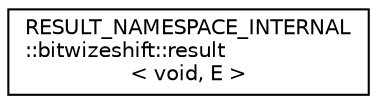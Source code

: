 digraph "Graphical Class Hierarchy"
{
 // LATEX_PDF_SIZE
  edge [fontname="Helvetica",fontsize="10",labelfontname="Helvetica",labelfontsize="10"];
  node [fontname="Helvetica",fontsize="10",shape=record];
  rankdir="LR";
  Node0 [label="RESULT_NAMESPACE_INTERNAL\l::bitwizeshift::result\l\< void, E \>",height=0.2,width=0.4,color="black", fillcolor="white", style="filled",URL="$d3/d5e/classRESULT__NAMESPACE__INTERNAL_1_1bitwizeshift_1_1result_3_01void_00_01E_01_4.html",tooltip="Partial specialization of result<void, E>"];
}
